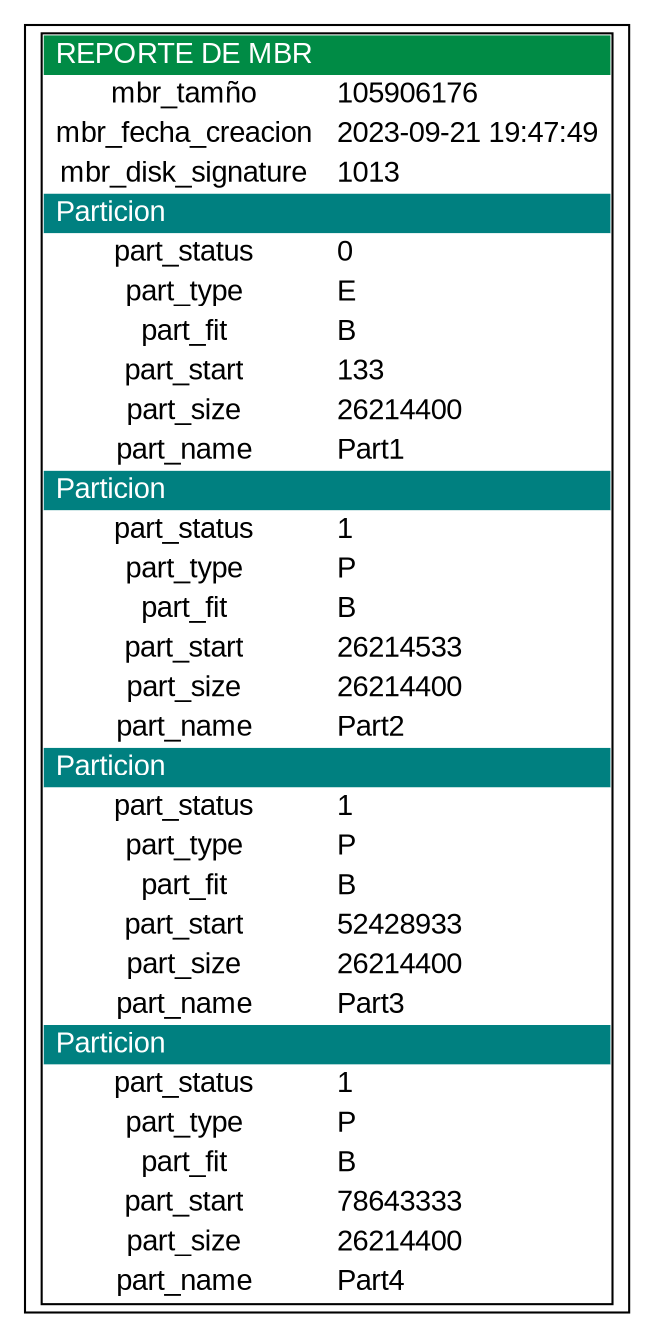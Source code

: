 digraph G {
  subgraph cluster { margin="0.0" penwidth="1.0"
    tbl [shape=none fontname="Arial" label=<
        <table border="1" cellborder="0" cellspacing="0">
        <tr>
            <td bgcolor="springgreen4" align="left"><font color="white"> REPORTE DE MBR </font></td>
            <td bgcolor="springgreen4" align="left"><font color="white"> </font></td>
        </tr>
        <tr>
            <td bgcolor="white" align="center"> mbr_tamño </td>
            <td bgcolor="white" align="left"> 105906176 </td>
        </tr>
        <tr>
            <td bgcolor="white" align="center"> mbr_fecha_creacion </td>
            <td bgcolor="white" align="left"> 2023-09-21 19:47:49 </td>
        </tr>
        <tr>
            <td bgcolor="white" align="center"> mbr_disk_signature </td>
            <td bgcolor="white" align="left"> 1013 </td>
        </tr>
        <tr>
            <td bgcolor="teal" align="left"><font color="white"> Particion </font></td>
            <td bgcolor="teal" align="left"><font color="white"> </font></td>
        </tr>
        <tr>
            <td bgcolor="white" align="center"> part_status </td>
            <td bgcolor="white" align="left"> 0 </td>
        </tr>
        <tr>
            <td bgcolor="white" align="center"> part_type </td>
            <td bgcolor="white" align="left"> E </td>
        </tr>
        <tr>
            <td bgcolor="white" align="center"> part_fit </td>
            <td bgcolor="white" align="left"> B </td>
        </tr>
        <tr>
            <td bgcolor="white" align="center"> part_start </td>
            <td bgcolor="white" align="left"> 133 </td>
        </tr>
        <tr>
            <td bgcolor="white" align="center"> part_size </td>
            <td bgcolor="white" align="left"> 26214400 </td>
        </tr>
        <tr>
            <td bgcolor="white" align="center"> part_name </td>
            <td bgcolor="white" align="left"> Part1 </td>
        </tr>
        <tr>
            <td bgcolor="teal" align="left"><font color="white"> Particion </font></td>
            <td bgcolor="teal" align="left"><font color="white"> </font></td>
        </tr>
        <tr>
            <td bgcolor="white" align="center"> part_status </td>
            <td bgcolor="white" align="left"> 1 </td>
        </tr>
        <tr>
            <td bgcolor="white" align="center"> part_type </td>
            <td bgcolor="white" align="left"> P </td>
        </tr>
        <tr>
            <td bgcolor="white" align="center"> part_fit </td>
            <td bgcolor="white" align="left"> B </td>
        </tr>
        <tr>
            <td bgcolor="white" align="center"> part_start </td>
            <td bgcolor="white" align="left"> 26214533 </td>
        </tr>
        <tr>
            <td bgcolor="white" align="center"> part_size </td>
            <td bgcolor="white" align="left"> 26214400 </td>
        </tr>
        <tr>
            <td bgcolor="white" align="center"> part_name </td>
            <td bgcolor="white" align="left"> Part2 </td>
        </tr>
        <tr>
            <td bgcolor="teal" align="left"><font color="white"> Particion </font></td>
            <td bgcolor="teal" align="left"><font color="white"> </font></td>
        </tr>
        <tr>
            <td bgcolor="white" align="center"> part_status </td>
            <td bgcolor="white" align="left"> 1 </td>
        </tr>
        <tr>
            <td bgcolor="white" align="center"> part_type </td>
            <td bgcolor="white" align="left"> P </td>
        </tr>
        <tr>
            <td bgcolor="white" align="center"> part_fit </td>
            <td bgcolor="white" align="left"> B </td>
        </tr>
        <tr>
            <td bgcolor="white" align="center"> part_start </td>
            <td bgcolor="white" align="left"> 52428933 </td>
        </tr>
        <tr>
            <td bgcolor="white" align="center"> part_size </td>
            <td bgcolor="white" align="left"> 26214400 </td>
        </tr>
        <tr>
            <td bgcolor="white" align="center"> part_name </td>
            <td bgcolor="white" align="left"> Part3 </td>
        </tr>
        <tr>
            <td bgcolor="teal" align="left"><font color="white"> Particion </font></td>
            <td bgcolor="teal" align="left"><font color="white"> </font></td>
        </tr>
        <tr>
            <td bgcolor="white" align="center"> part_status </td>
            <td bgcolor="white" align="left"> 1 </td>
        </tr>
        <tr>
            <td bgcolor="white" align="center"> part_type </td>
            <td bgcolor="white" align="left"> P </td>
        </tr>
        <tr>
            <td bgcolor="white" align="center"> part_fit </td>
            <td bgcolor="white" align="left"> B </td>
        </tr>
        <tr>
            <td bgcolor="white" align="center"> part_start </td>
            <td bgcolor="white" align="left"> 78643333 </td>
        </tr>
        <tr>
            <td bgcolor="white" align="center"> part_size </td>
            <td bgcolor="white" align="left"> 26214400 </td>
        </tr>
        <tr>
            <td bgcolor="white" align="center"> part_name </td>
            <td bgcolor="white" align="left"> Part4 </td>
        </tr>
        </table>
    >];
  }
}